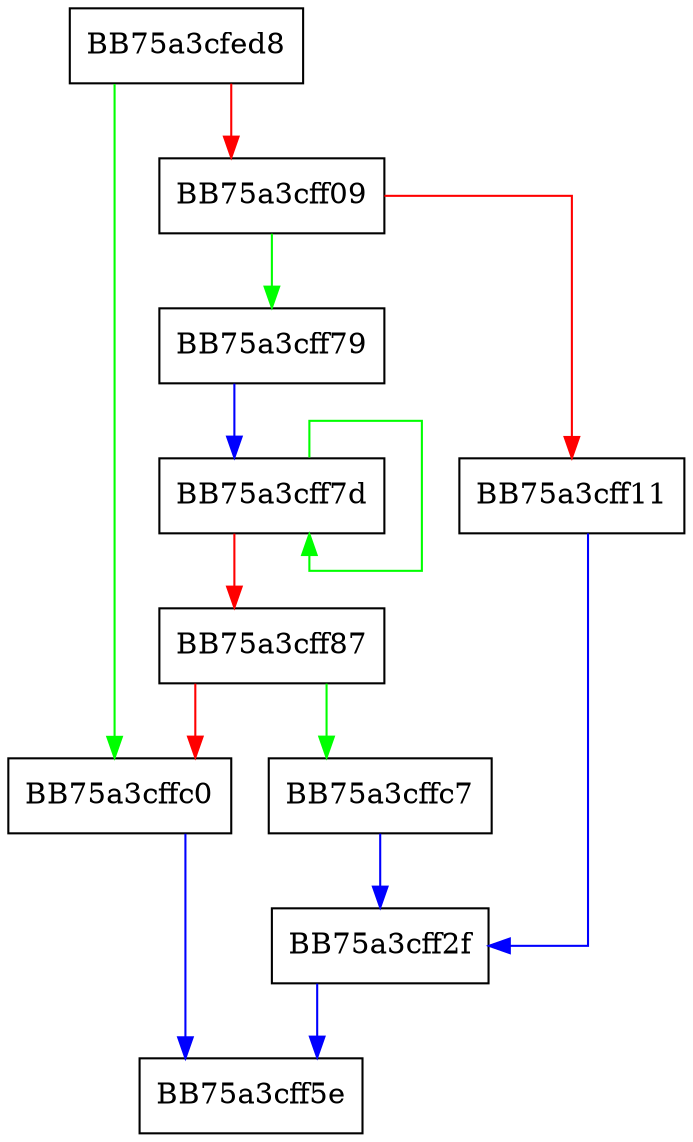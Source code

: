 digraph AddToLocalInheritList {
  node [shape="box"];
  graph [splines=ortho];
  BB75a3cfed8 -> BB75a3cffc0 [color="green"];
  BB75a3cfed8 -> BB75a3cff09 [color="red"];
  BB75a3cff09 -> BB75a3cff79 [color="green"];
  BB75a3cff09 -> BB75a3cff11 [color="red"];
  BB75a3cff11 -> BB75a3cff2f [color="blue"];
  BB75a3cff2f -> BB75a3cff5e [color="blue"];
  BB75a3cff79 -> BB75a3cff7d [color="blue"];
  BB75a3cff7d -> BB75a3cff7d [color="green"];
  BB75a3cff7d -> BB75a3cff87 [color="red"];
  BB75a3cff87 -> BB75a3cffc7 [color="green"];
  BB75a3cff87 -> BB75a3cffc0 [color="red"];
  BB75a3cffc0 -> BB75a3cff5e [color="blue"];
  BB75a3cffc7 -> BB75a3cff2f [color="blue"];
}